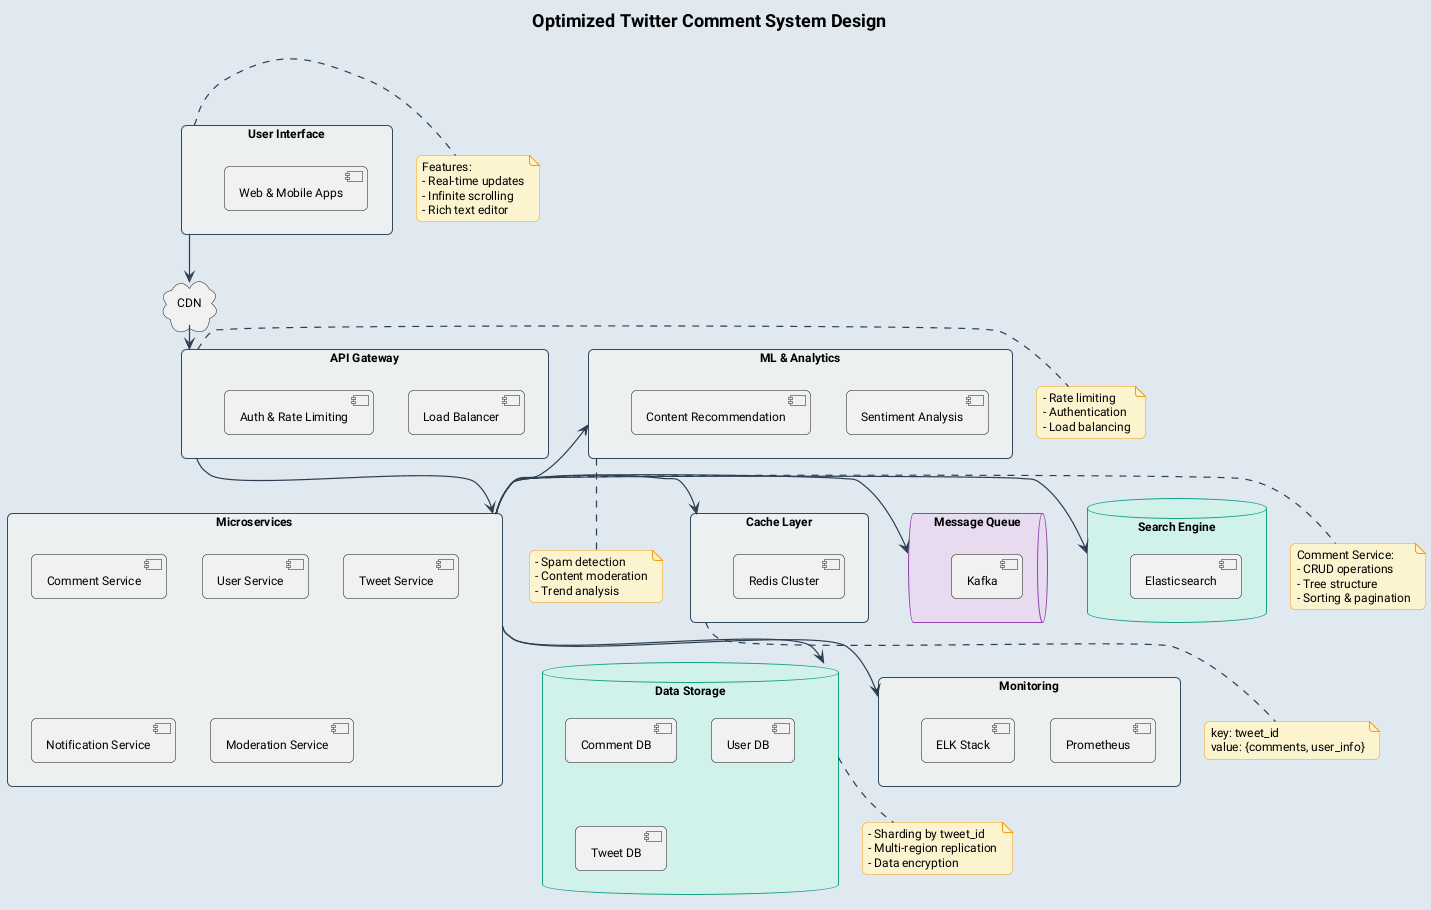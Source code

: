 @startuml Twitter Comment System Design

!define FONTNAME Roboto
!define FONTSIZE 12
!define TITLEFONTSIZE 18

skinparam backgroundColor #E0E8F0
skinparam defaultFontName FONTNAME
skinparam defaultFontSize FONTSIZE
skinparam roundcorner 10
skinparam shadowing false
skinparam ArrowColor #2C3E50
skinparam ArrowThickness 1.2
skinparam rectangleBorderColor #34495E
skinparam rectangleBackgroundColor #ECF0F1
skinparam databaseBorderColor #16A085
skinparam databaseBackgroundColor #D1F2EB
skinparam queueBorderColor #8E44AD
skinparam queueBackgroundColor #E8DAEF
skinparam noteBorderColor #F39C12
skinparam noteBackgroundColor #FCF3CF

title <font size=TITLEFONTSIZE>Optimized Twitter Comment System Design</font>

rectangle "User Interface" as UI {
    [Web & Mobile Apps]
}

cloud "CDN" as CDN

rectangle "API Gateway" as APIGateway {
    [Load Balancer]
    [Auth & Rate Limiting]
}

rectangle "Microservices" as Microservices {
    [Comment Service]
    [User Service]
    [Tweet Service]
    [Notification Service]
    [Moderation Service]
}

database "Data Storage" as DataStorage {
    [Comment DB]
    [User DB]
    [Tweet DB]
}

rectangle "Cache Layer" as CacheLayer {
    [Redis Cluster]
}

queue "Message Queue" as MessageQueue {
    [Kafka]
}

database "Search Engine" as SearchEngine {
    [Elasticsearch]
}

rectangle "ML & Analytics" as MLAnalytics {
    [Sentiment Analysis]
    [Content Recommendation]
}

rectangle "Monitoring" as Monitoring {
    [Prometheus]
    [ELK Stack]
}

UI -down-> CDN
CDN -down-> APIGateway
APIGateway -down-> Microservices
Microservices -right-> CacheLayer
Microservices -down-> DataStorage
Microservices -left-> MessageQueue
Microservices -right-> SearchEngine
Microservices -up-> MLAnalytics
Microservices --> Monitoring

note right of UI
  Features:
  - Real-time updates
  - Infinite scrolling
  - Rich text editor
end note

note right of APIGateway
  - Rate limiting
  - Authentication
  - Load balancing
end note

note right of Microservices
  Comment Service:
  - CRUD operations
  - Tree structure
  - Sorting & pagination
end note

note bottom of DataStorage
  - Sharding by tweet_id
  - Multi-region replication
  - Data encryption
end note

note bottom of CacheLayer
  key: tweet_id
  value: {comments, user_info}
end note

note bottom of MLAnalytics
  - Spam detection
  - Content moderation
  - Trend analysis
end note

@enduml